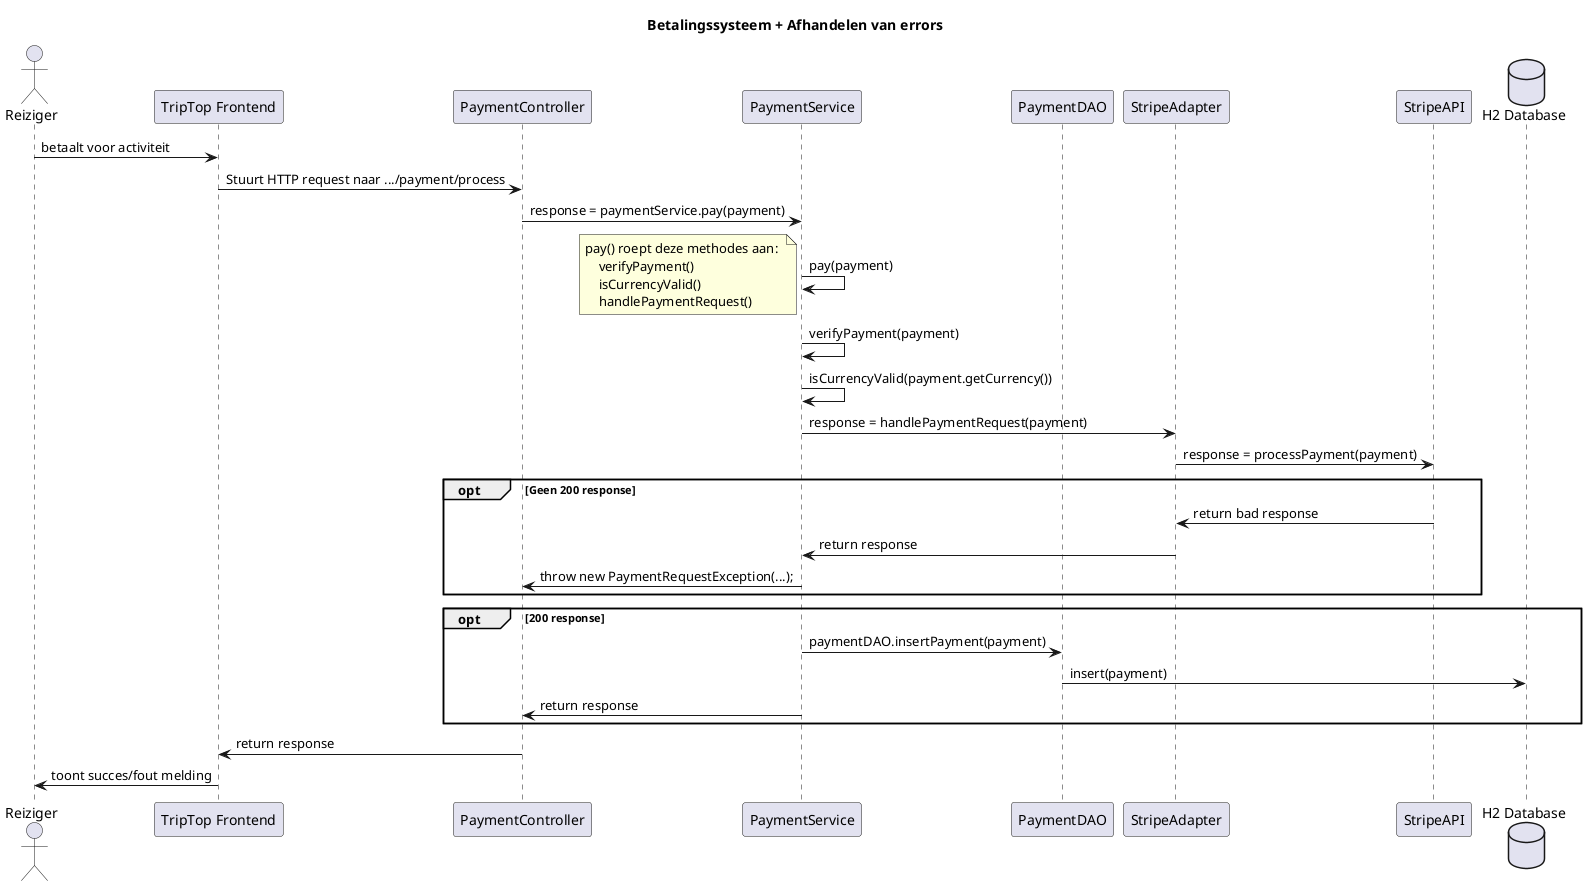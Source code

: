 @startuml
title Betalingssysteem + Afhandelen van errors

actor Reiziger
participant "TripTop Frontend" as ttfe

participant "PaymentController" as paymentcontroller
participant "PaymentService" as paymentservice
participant "PaymentDAO" as paymentdao
participant "StripeAdapter" as stripeadapter
participant "StripeAPI" as stripeapi

database "H2 Database" as h2


Reiziger -> ttfe : betaalt voor activiteit
ttfe -> paymentcontroller : Stuurt HTTP request naar .../payment/process
paymentcontroller -> paymentservice : response = paymentService.pay(payment)

paymentservice -> paymentservice : pay(payment)
note left
    pay() roept deze methodes aan: 
        verifyPayment()
        isCurrencyValid()
        handlePaymentRequest() 
end note
paymentservice -> paymentservice : verifyPayment(payment)
paymentservice -> paymentservice : isCurrencyValid(payment.getCurrency())
paymentservice -> stripeadapter : response = handlePaymentRequest(payment)

stripeadapter -> stripeapi : response = processPayment(payment)

opt Geen 200 response
    stripeapi -> stripeadapter : return bad response
    stripeadapter -> paymentservice : return response
    paymentservice -> paymentcontroller : throw new PaymentRequestException(...);
end

opt 200 response
    paymentservice -> paymentdao : paymentDAO.insertPayment(payment)
    paymentdao -> h2 : insert(payment)
    paymentservice -> paymentcontroller : return response
end

paymentcontroller -> ttfe : return response
ttfe -> Reiziger : toont succes/fout melding


@enduml
